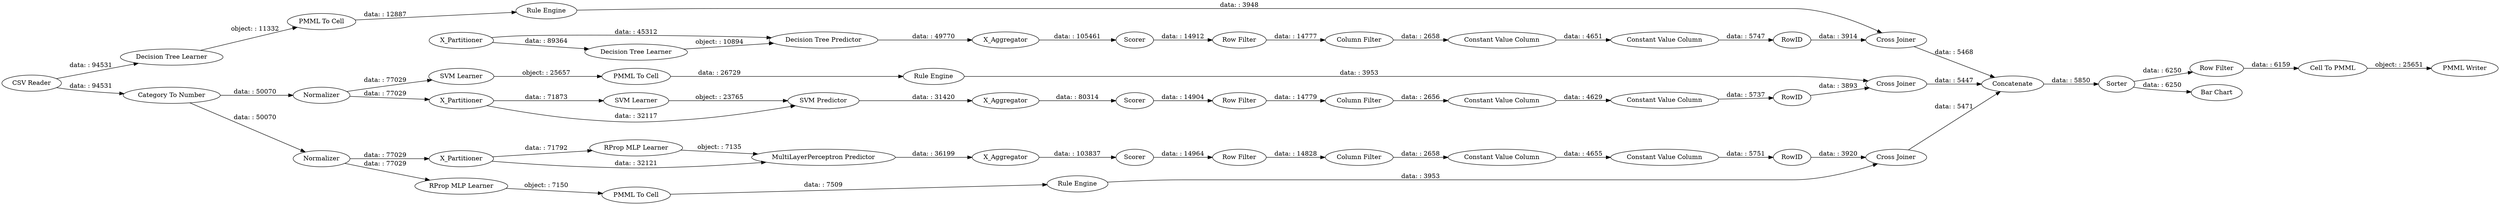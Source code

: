 digraph {
	"7007658013340156466_65" [label=X_Partitioner]
	"-5594232452421423126_32" [label="MultiLayerPerceptron Predictor"]
	"-6956029266438241733_60" [label=Concatenate]
	"-6956029266438241733_53" [label="Row Filter"]
	"-5594232452421423126_39" [label=Normalizer]
	"-9213165131356810404_9" [label="Row Filter"]
	"-2325033972152528276_293" [label=RowID]
	"9179468295329675841_292" [label="Constant Value Column"]
	"-5594232452421423126_40" [label=Scorer]
	"-5594232452421423126_7" [label=X_Aggregator]
	"3182780046964308315_34" [label="Rule Engine"]
	"9179468295329675841_9" [label="Row Filter"]
	"2180717215262604868_34" [label="Rule Engine"]
	"9179468295329675841_294" [label="Column Filter"]
	"-6956029266438241733_1" [label="CSV Reader"]
	"-2325033972152528276_292" [label="Constant Value Column"]
	"4665449782301479789_33" [label="SVM Learner"]
	"7252624231261349887_7" [label=X_Aggregator]
	"-9213165131356810404_292" [label="Constant Value Column"]
	"2180717215262604868_28" [label="PMML To Cell"]
	"7252624231261349887_32" [label="SVM Predictor"]
	"-2325033972152528276_294" [label="Column Filter"]
	"7007658013340156466_38" [label="Cross Joiner"]
	"7007658013340156466_39" [label=Scorer]
	"7252624231261349887_41" [label=Scorer]
	"7252624231261349887_39" [label="Cross Joiner"]
	"-6956029266438241733_2" [label="Category To Number"]
	"7007658013340156466_32" [label="Decision Tree Predictor"]
	"-6956029266438241733_54" [label="Cell To PMML"]
	"-5594232452421423126_38" [label="Cross Joiner"]
	"-6956029266438241733_52" [label=Sorter]
	"-5594232452421423126_31" [label="RProp MLP Learner"]
	"-9213165131356810404_294" [label="Column Filter"]
	"-6956029266438241733_59" [label="Bar Chart"]
	"2180717215262604868_33" [label="Decision Tree Learner"]
	"-9213165131356810404_293" [label=RowID]
	"4665449782301479789_34" [label="PMML To Cell"]
	"3182780046964308315_22" [label="PMML To Cell"]
	"-6956029266438241733_61" [label="PMML Writer"]
	"7252624231261349887_40" [label=Normalizer]
	"-5594232452421423126_2" [label=X_Partitioner]
	"7007658013340156466_7" [label=X_Aggregator]
	"-2325033972152528276_290" [label="Constant Value Column"]
	"-9213165131356810404_290" [label="Constant Value Column"]
	"-2325033972152528276_9" [label="Row Filter"]
	"4665449782301479789_35" [label="Rule Engine"]
	"7252624231261349887_31" [label="SVM Learner"]
	"3182780046964308315_35" [label="RProp MLP Learner"]
	"7252624231261349887_63" [label=X_Partitioner]
	"9179468295329675841_293" [label=RowID]
	"9179468295329675841_290" [label="Constant Value Column"]
	"7007658013340156466_31" [label="Decision Tree Learner"]
	"9179468295329675841_290" -> "9179468295329675841_292" [label="data: : 4629"]
	"-9213165131356810404_9" -> "-9213165131356810404_294" [label="data: : 14777"]
	"3182780046964308315_35" -> "3182780046964308315_22" [label="object: : 7150"]
	"7252624231261349887_7" -> "7252624231261349887_41" [label="data: : 80314"]
	"7252624231261349887_40" -> "4665449782301479789_33" [label="data: : 77029"]
	"-6956029266438241733_1" -> "-6956029266438241733_2" [label="data: : 94531"]
	"-9213165131356810404_294" -> "-9213165131356810404_290" [label="data: : 2658"]
	"-5594232452421423126_39" -> "3182780046964308315_35" [label="data: : 77029"]
	"-2325033972152528276_293" -> "-5594232452421423126_38" [label="data: : 3920"]
	"7252624231261349887_40" -> "7252624231261349887_63" [label="data: : 77029"]
	"-5594232452421423126_32" -> "-5594232452421423126_7" [label="data: : 36199"]
	"7007658013340156466_65" -> "7007658013340156466_32" [label="data: : 45312"]
	"4665449782301479789_33" -> "4665449782301479789_34" [label="object: : 25657"]
	"3182780046964308315_34" -> "-5594232452421423126_38" [label="data: : 3953"]
	"-5594232452421423126_39" -> "-5594232452421423126_2" [label="data: : 77029"]
	"7252624231261349887_63" -> "7252624231261349887_31" [label="data: : 71873"]
	"2180717215262604868_34" -> "7007658013340156466_38" [label="data: : 3948"]
	"9179468295329675841_294" -> "9179468295329675841_290" [label="data: : 2656"]
	"-6956029266438241733_54" -> "-6956029266438241733_61" [label="object: : 25651"]
	"-9213165131356810404_293" -> "7007658013340156466_38" [label="data: : 3914"]
	"-5594232452421423126_31" -> "-5594232452421423126_32" [label="object: : 7135"]
	"2180717215262604868_33" -> "2180717215262604868_28" [label="object: : 11332"]
	"-9213165131356810404_292" -> "-9213165131356810404_293" [label="data: : 5747"]
	"-5594232452421423126_7" -> "-5594232452421423126_40" [label="data: : 103837"]
	"-6956029266438241733_53" -> "-6956029266438241733_54" [label="data: : 6159"]
	"9179468295329675841_293" -> "7252624231261349887_39" [label="data: : 3893"]
	"4665449782301479789_35" -> "7252624231261349887_39" [label="data: : 3953"]
	"-5594232452421423126_2" -> "-5594232452421423126_31" [label="data: : 71792"]
	"-5594232452421423126_40" -> "-2325033972152528276_9" [label="data: : 14964"]
	"7252624231261349887_41" -> "9179468295329675841_9" [label="data: : 14904"]
	"-2325033972152528276_290" -> "-2325033972152528276_292" [label="data: : 4655"]
	"4665449782301479789_34" -> "4665449782301479789_35" [label="data: : 26729"]
	"7007658013340156466_39" -> "-9213165131356810404_9" [label="data: : 14912"]
	"7007658013340156466_38" -> "-6956029266438241733_60" [label="data: : 5468"]
	"7007658013340156466_31" -> "7007658013340156466_32" [label="object: : 10894"]
	"-9213165131356810404_290" -> "-9213165131356810404_292" [label="data: : 4651"]
	"-6956029266438241733_2" -> "-5594232452421423126_39" [label="data: : 50070"]
	"9179468295329675841_9" -> "9179468295329675841_294" [label="data: : 14779"]
	"-5594232452421423126_38" -> "-6956029266438241733_60" [label="data: : 5471"]
	"-5594232452421423126_2" -> "-5594232452421423126_32" [label="data: : 32121"]
	"-6956029266438241733_60" -> "-6956029266438241733_52" [label="data: : 5850"]
	"-6956029266438241733_1" -> "2180717215262604868_33" [label="data: : 94531"]
	"-6956029266438241733_2" -> "7252624231261349887_40" [label="data: : 50070"]
	"3182780046964308315_22" -> "3182780046964308315_34" [label="data: : 7509"]
	"-2325033972152528276_292" -> "-2325033972152528276_293" [label="data: : 5751"]
	"-2325033972152528276_294" -> "-2325033972152528276_290" [label="data: : 2658"]
	"9179468295329675841_292" -> "9179468295329675841_293" [label="data: : 5737"]
	"2180717215262604868_28" -> "2180717215262604868_34" [label="data: : 12887"]
	"7252624231261349887_63" -> "7252624231261349887_32" [label="data: : 32117"]
	"7007658013340156466_7" -> "7007658013340156466_39" [label="data: : 105461"]
	"7252624231261349887_32" -> "7252624231261349887_7" [label="data: : 31420"]
	"7252624231261349887_39" -> "-6956029266438241733_60" [label="data: : 5447"]
	"7007658013340156466_32" -> "7007658013340156466_7" [label="data: : 49770"]
	"-6956029266438241733_52" -> "-6956029266438241733_53" [label="data: : 6250"]
	"7252624231261349887_31" -> "7252624231261349887_32" [label="object: : 23765"]
	"-2325033972152528276_9" -> "-2325033972152528276_294" [label="data: : 14828"]
	"-6956029266438241733_52" -> "-6956029266438241733_59" [label="data: : 6250"]
	"7007658013340156466_65" -> "7007658013340156466_31" [label="data: : 89364"]
	rankdir=LR
}

